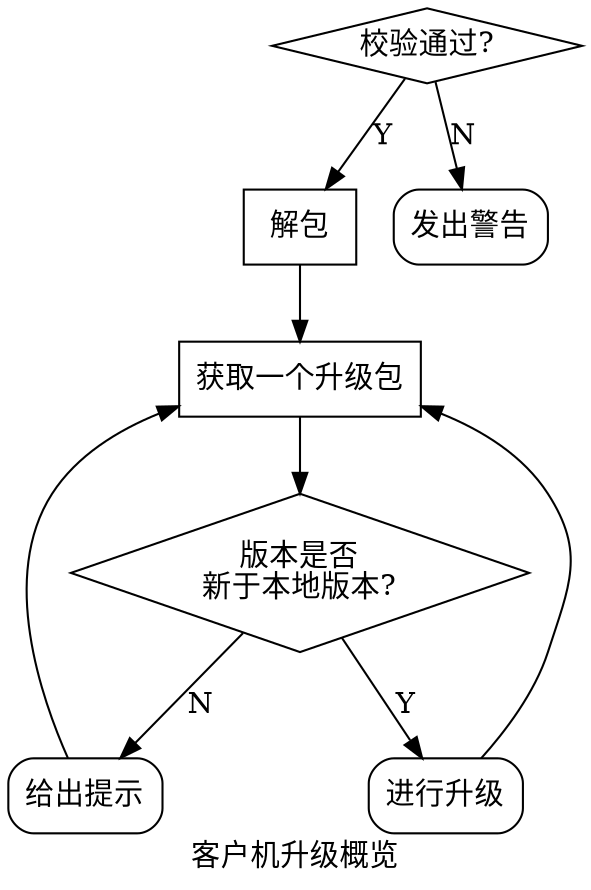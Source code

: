 digraph device_update{
    graph[label="客户机升级概览"];

    decode[shape=diamond,label="校验通过?"];
    unpack[shape=rectangle,label="解包"];
    warning[shape=rectangle,style=rounded,label="发出警告"];
    decode -> unpack[label="Y"];
    decode -> warning[label="N"];

    get_a_bin[shape=rectangle,label="获取一个升级包"];
    unpack -> get_a_bin;

    is_new[shape=diamond,label="版本是否\n新于本地版本?"];
    get_a_bin -> is_new;

    notify[shape=rectangle,style=rounded,label="给出提示"];
    is_new -> notify[label="N"];
    update[shape=rectangle,style=rounded,label="进行升级"];
    is_new -> update[label="Y"];

    update -> get_a_bin;
    notify -> get_a_bin;
}
